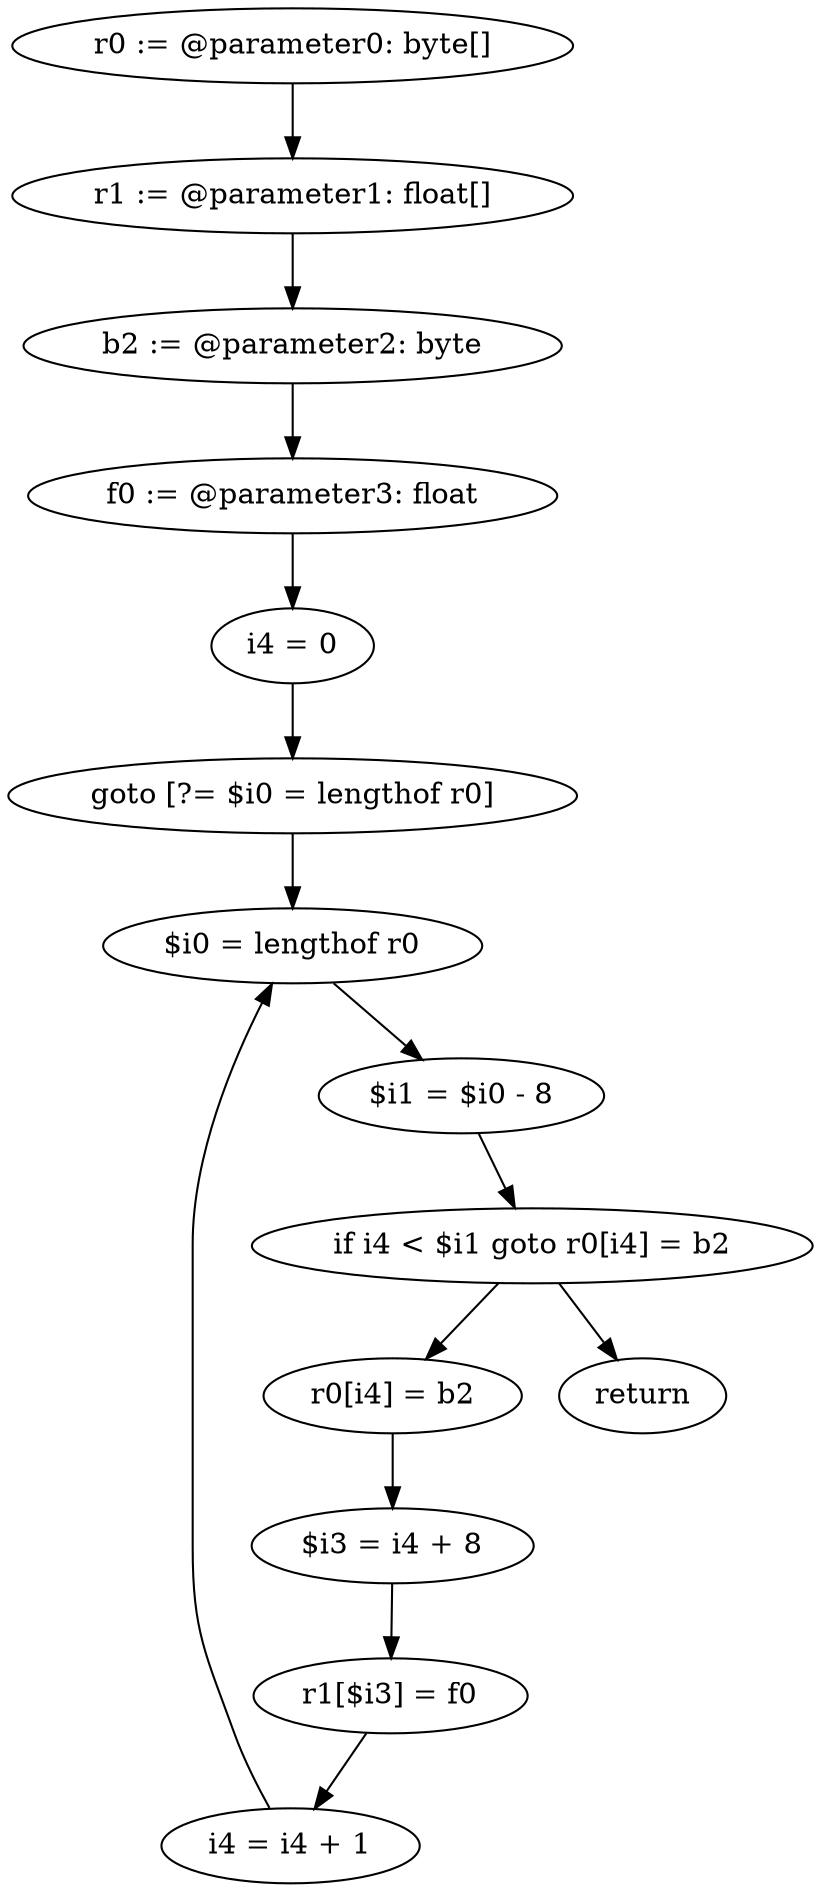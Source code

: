 digraph "unitGraph" {
    "r0 := @parameter0: byte[]"
    "r1 := @parameter1: float[]"
    "b2 := @parameter2: byte"
    "f0 := @parameter3: float"
    "i4 = 0"
    "goto [?= $i0 = lengthof r0]"
    "r0[i4] = b2"
    "$i3 = i4 + 8"
    "r1[$i3] = f0"
    "i4 = i4 + 1"
    "$i0 = lengthof r0"
    "$i1 = $i0 - 8"
    "if i4 < $i1 goto r0[i4] = b2"
    "return"
    "r0 := @parameter0: byte[]"->"r1 := @parameter1: float[]";
    "r1 := @parameter1: float[]"->"b2 := @parameter2: byte";
    "b2 := @parameter2: byte"->"f0 := @parameter3: float";
    "f0 := @parameter3: float"->"i4 = 0";
    "i4 = 0"->"goto [?= $i0 = lengthof r0]";
    "goto [?= $i0 = lengthof r0]"->"$i0 = lengthof r0";
    "r0[i4] = b2"->"$i3 = i4 + 8";
    "$i3 = i4 + 8"->"r1[$i3] = f0";
    "r1[$i3] = f0"->"i4 = i4 + 1";
    "i4 = i4 + 1"->"$i0 = lengthof r0";
    "$i0 = lengthof r0"->"$i1 = $i0 - 8";
    "$i1 = $i0 - 8"->"if i4 < $i1 goto r0[i4] = b2";
    "if i4 < $i1 goto r0[i4] = b2"->"return";
    "if i4 < $i1 goto r0[i4] = b2"->"r0[i4] = b2";
}

